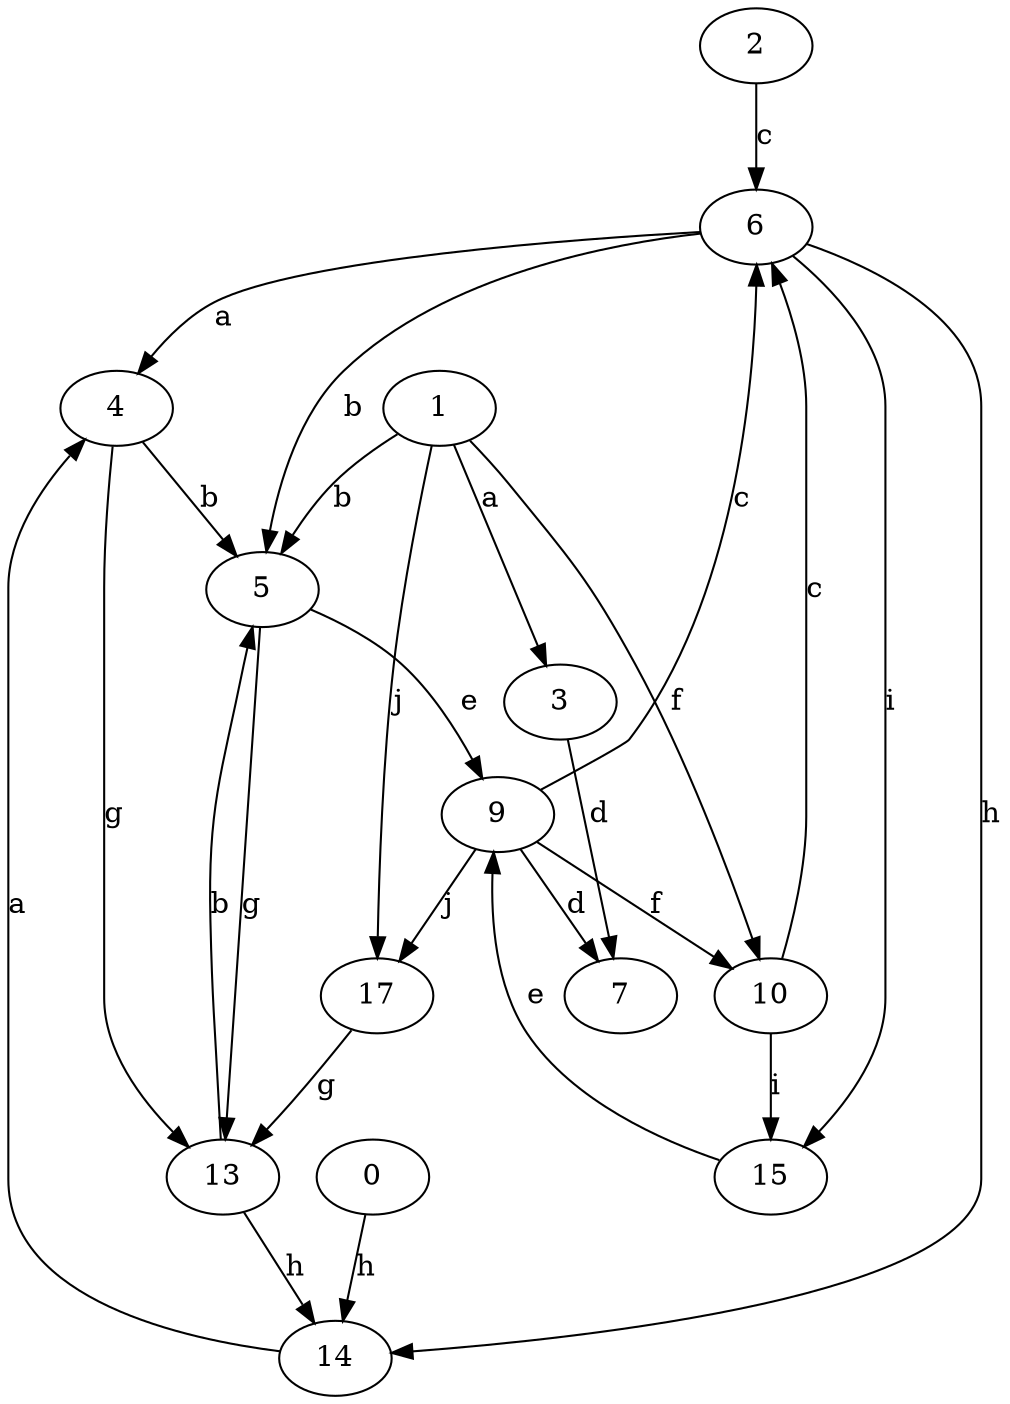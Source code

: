 strict digraph  {
2;
3;
4;
5;
6;
7;
9;
10;
0;
13;
1;
14;
15;
17;
2 -> 6  [label=c];
3 -> 7  [label=d];
4 -> 5  [label=b];
4 -> 13  [label=g];
5 -> 9  [label=e];
5 -> 13  [label=g];
6 -> 4  [label=a];
6 -> 5  [label=b];
6 -> 14  [label=h];
6 -> 15  [label=i];
9 -> 6  [label=c];
9 -> 7  [label=d];
9 -> 10  [label=f];
9 -> 17  [label=j];
10 -> 6  [label=c];
10 -> 15  [label=i];
0 -> 14  [label=h];
13 -> 5  [label=b];
13 -> 14  [label=h];
1 -> 3  [label=a];
1 -> 5  [label=b];
1 -> 10  [label=f];
1 -> 17  [label=j];
14 -> 4  [label=a];
15 -> 9  [label=e];
17 -> 13  [label=g];
}
